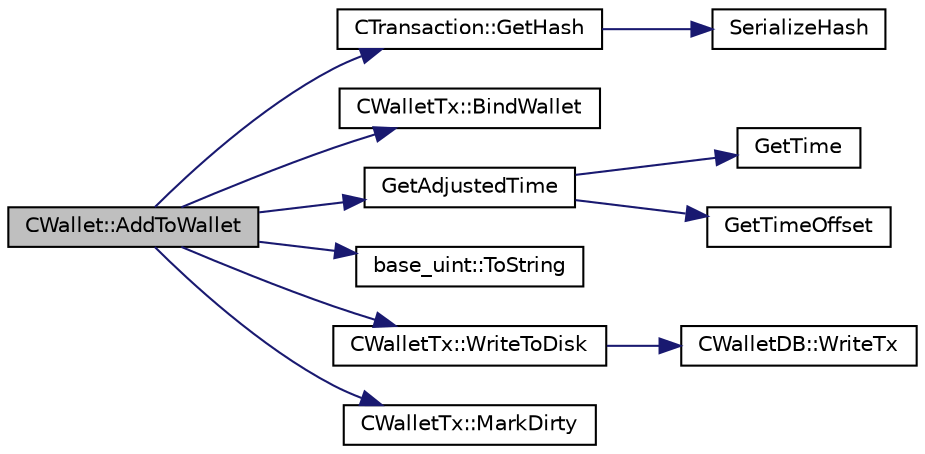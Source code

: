 digraph "CWallet::AddToWallet"
{
  edge [fontname="Helvetica",fontsize="10",labelfontname="Helvetica",labelfontsize="10"];
  node [fontname="Helvetica",fontsize="10",shape=record];
  rankdir="LR";
  Node76 [label="CWallet::AddToWallet",height=0.2,width=0.4,color="black", fillcolor="grey75", style="filled", fontcolor="black"];
  Node76 -> Node77 [color="midnightblue",fontsize="10",style="solid",fontname="Helvetica"];
  Node77 [label="CTransaction::GetHash",height=0.2,width=0.4,color="black", fillcolor="white", style="filled",URL="$class_c_transaction.html#a0b46d80e82ca324e82c2ce3fc1492bfa"];
  Node77 -> Node78 [color="midnightblue",fontsize="10",style="solid",fontname="Helvetica"];
  Node78 [label="SerializeHash",height=0.2,width=0.4,color="black", fillcolor="white", style="filled",URL="$hash_8h.html#a6de694e43f17c62025c6883965b65e63"];
  Node76 -> Node79 [color="midnightblue",fontsize="10",style="solid",fontname="Helvetica"];
  Node79 [label="CWalletTx::BindWallet",height=0.2,width=0.4,color="black", fillcolor="white", style="filled",URL="$class_c_wallet_tx.html#ab0ee7347584bff886dc24b9f63ff023c"];
  Node76 -> Node80 [color="midnightblue",fontsize="10",style="solid",fontname="Helvetica"];
  Node80 [label="GetAdjustedTime",height=0.2,width=0.4,color="black", fillcolor="white", style="filled",URL="$util_8cpp.html#a09f81b9c7650f898cf3cf305b87547e6"];
  Node80 -> Node81 [color="midnightblue",fontsize="10",style="solid",fontname="Helvetica"];
  Node81 [label="GetTime",height=0.2,width=0.4,color="black", fillcolor="white", style="filled",URL="$util_8cpp.html#a46fac5fba8ba905b5f9acb364f5d8c6f"];
  Node80 -> Node82 [color="midnightblue",fontsize="10",style="solid",fontname="Helvetica"];
  Node82 [label="GetTimeOffset",height=0.2,width=0.4,color="black", fillcolor="white", style="filled",URL="$util_8cpp.html#a50ca5344c75631267633f15cfe5e983e"];
  Node76 -> Node83 [color="midnightblue",fontsize="10",style="solid",fontname="Helvetica"];
  Node83 [label="base_uint::ToString",height=0.2,width=0.4,color="black", fillcolor="white", style="filled",URL="$classbase__uint.html#acccba4d9d51a0c36261718ca0cbb293b"];
  Node76 -> Node84 [color="midnightblue",fontsize="10",style="solid",fontname="Helvetica"];
  Node84 [label="CWalletTx::WriteToDisk",height=0.2,width=0.4,color="black", fillcolor="white", style="filled",URL="$class_c_wallet_tx.html#ada0e71d717dd360faf047de54eef4942"];
  Node84 -> Node85 [color="midnightblue",fontsize="10",style="solid",fontname="Helvetica"];
  Node85 [label="CWalletDB::WriteTx",height=0.2,width=0.4,color="black", fillcolor="white", style="filled",URL="$class_c_wallet_d_b.html#a76d2ca02898221ab66df5d5f7491164e"];
  Node76 -> Node86 [color="midnightblue",fontsize="10",style="solid",fontname="Helvetica"];
  Node86 [label="CWalletTx::MarkDirty",height=0.2,width=0.4,color="black", fillcolor="white", style="filled",URL="$class_c_wallet_tx.html#ac8a376bcb955e437489504dc596b43cf"];
}
